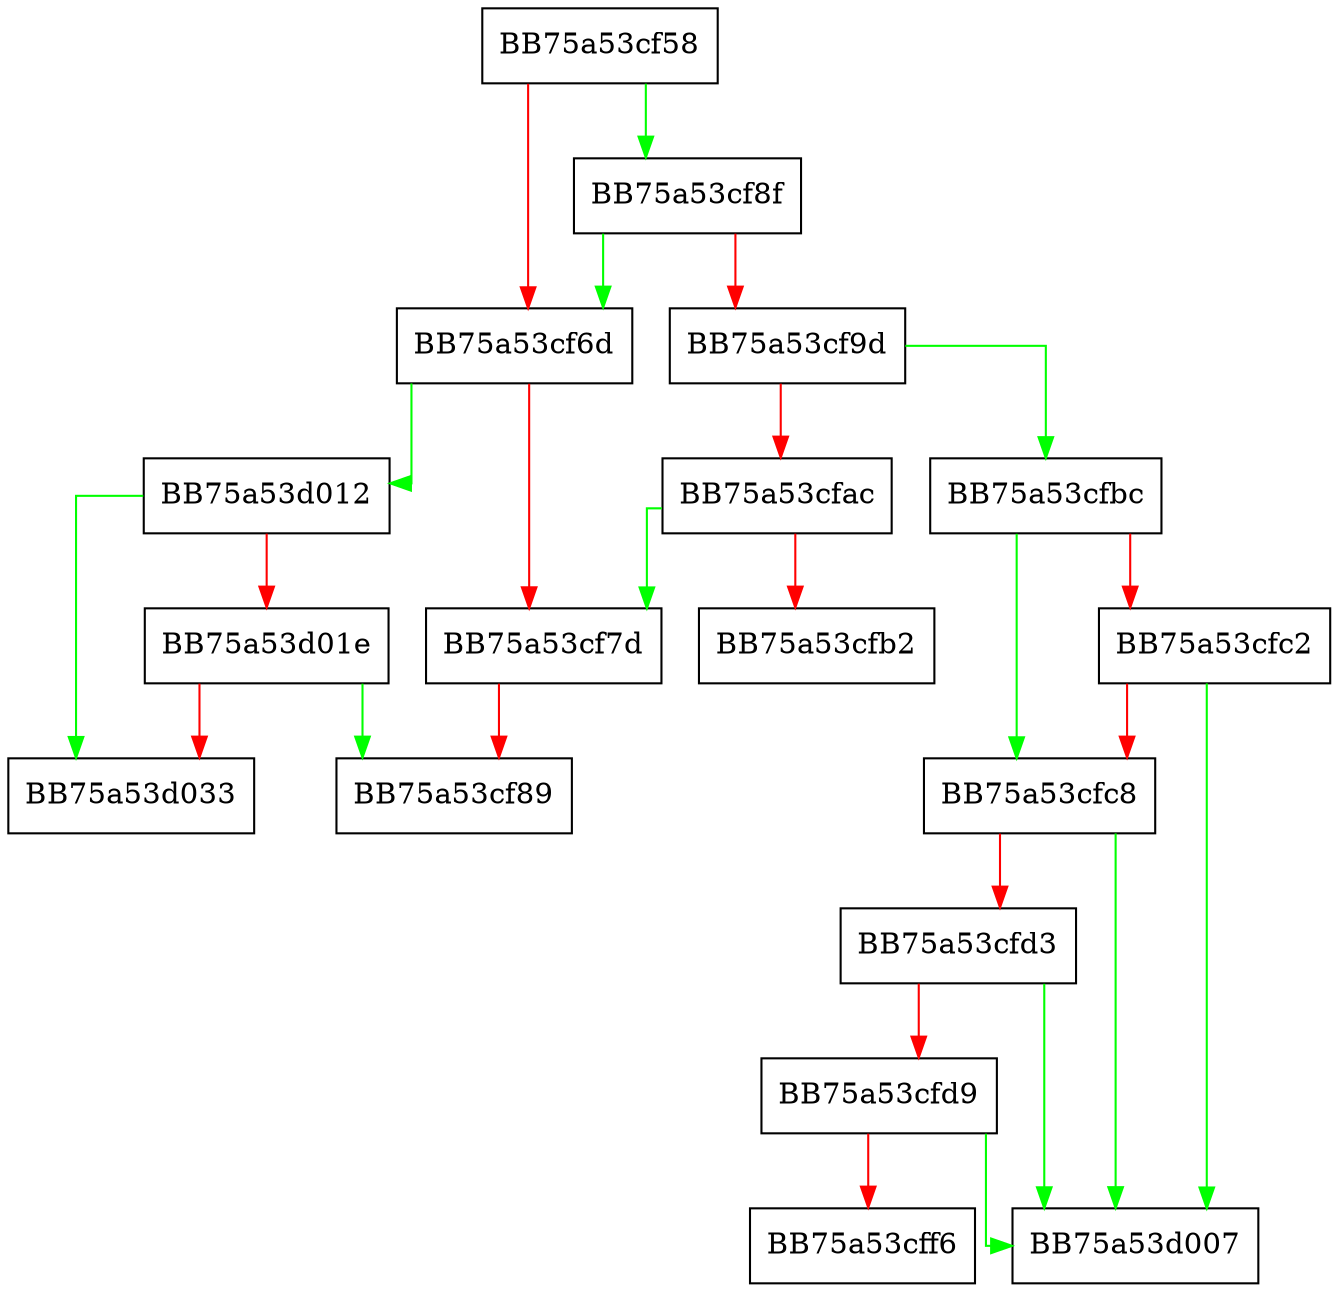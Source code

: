 digraph _AtomEscape {
  node [shape="box"];
  graph [splines=ortho];
  BB75a53cf58 -> BB75a53cf8f [color="green"];
  BB75a53cf58 -> BB75a53cf6d [color="red"];
  BB75a53cf6d -> BB75a53d012 [color="green"];
  BB75a53cf6d -> BB75a53cf7d [color="red"];
  BB75a53cf7d -> BB75a53cf89 [color="red"];
  BB75a53cf8f -> BB75a53cf6d [color="green"];
  BB75a53cf8f -> BB75a53cf9d [color="red"];
  BB75a53cf9d -> BB75a53cfbc [color="green"];
  BB75a53cf9d -> BB75a53cfac [color="red"];
  BB75a53cfac -> BB75a53cf7d [color="green"];
  BB75a53cfac -> BB75a53cfb2 [color="red"];
  BB75a53cfbc -> BB75a53cfc8 [color="green"];
  BB75a53cfbc -> BB75a53cfc2 [color="red"];
  BB75a53cfc2 -> BB75a53d007 [color="green"];
  BB75a53cfc2 -> BB75a53cfc8 [color="red"];
  BB75a53cfc8 -> BB75a53d007 [color="green"];
  BB75a53cfc8 -> BB75a53cfd3 [color="red"];
  BB75a53cfd3 -> BB75a53d007 [color="green"];
  BB75a53cfd3 -> BB75a53cfd9 [color="red"];
  BB75a53cfd9 -> BB75a53d007 [color="green"];
  BB75a53cfd9 -> BB75a53cff6 [color="red"];
  BB75a53d012 -> BB75a53d033 [color="green"];
  BB75a53d012 -> BB75a53d01e [color="red"];
  BB75a53d01e -> BB75a53cf89 [color="green"];
  BB75a53d01e -> BB75a53d033 [color="red"];
}